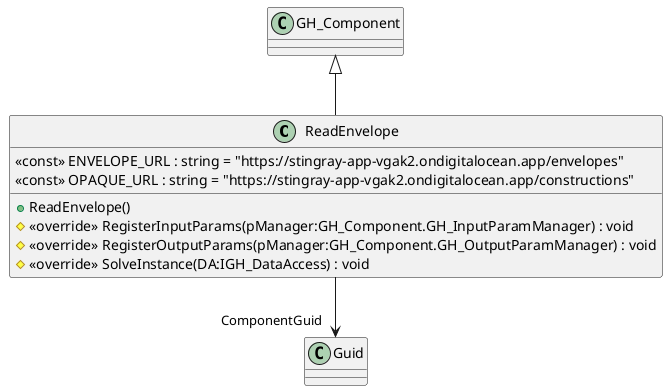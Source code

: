 @startuml
class ReadEnvelope {
    <<const>> ENVELOPE_URL : string = "https://stingray-app-vgak2.ondigitalocean.app/envelopes"
    <<const>> OPAQUE_URL : string = "https://stingray-app-vgak2.ondigitalocean.app/constructions"
    + ReadEnvelope()
    # <<override>> RegisterInputParams(pManager:GH_Component.GH_InputParamManager) : void
    # <<override>> RegisterOutputParams(pManager:GH_Component.GH_OutputParamManager) : void
    # <<override>> SolveInstance(DA:IGH_DataAccess) : void
}
GH_Component <|-- ReadEnvelope
ReadEnvelope --> "ComponentGuid" Guid
@enduml
